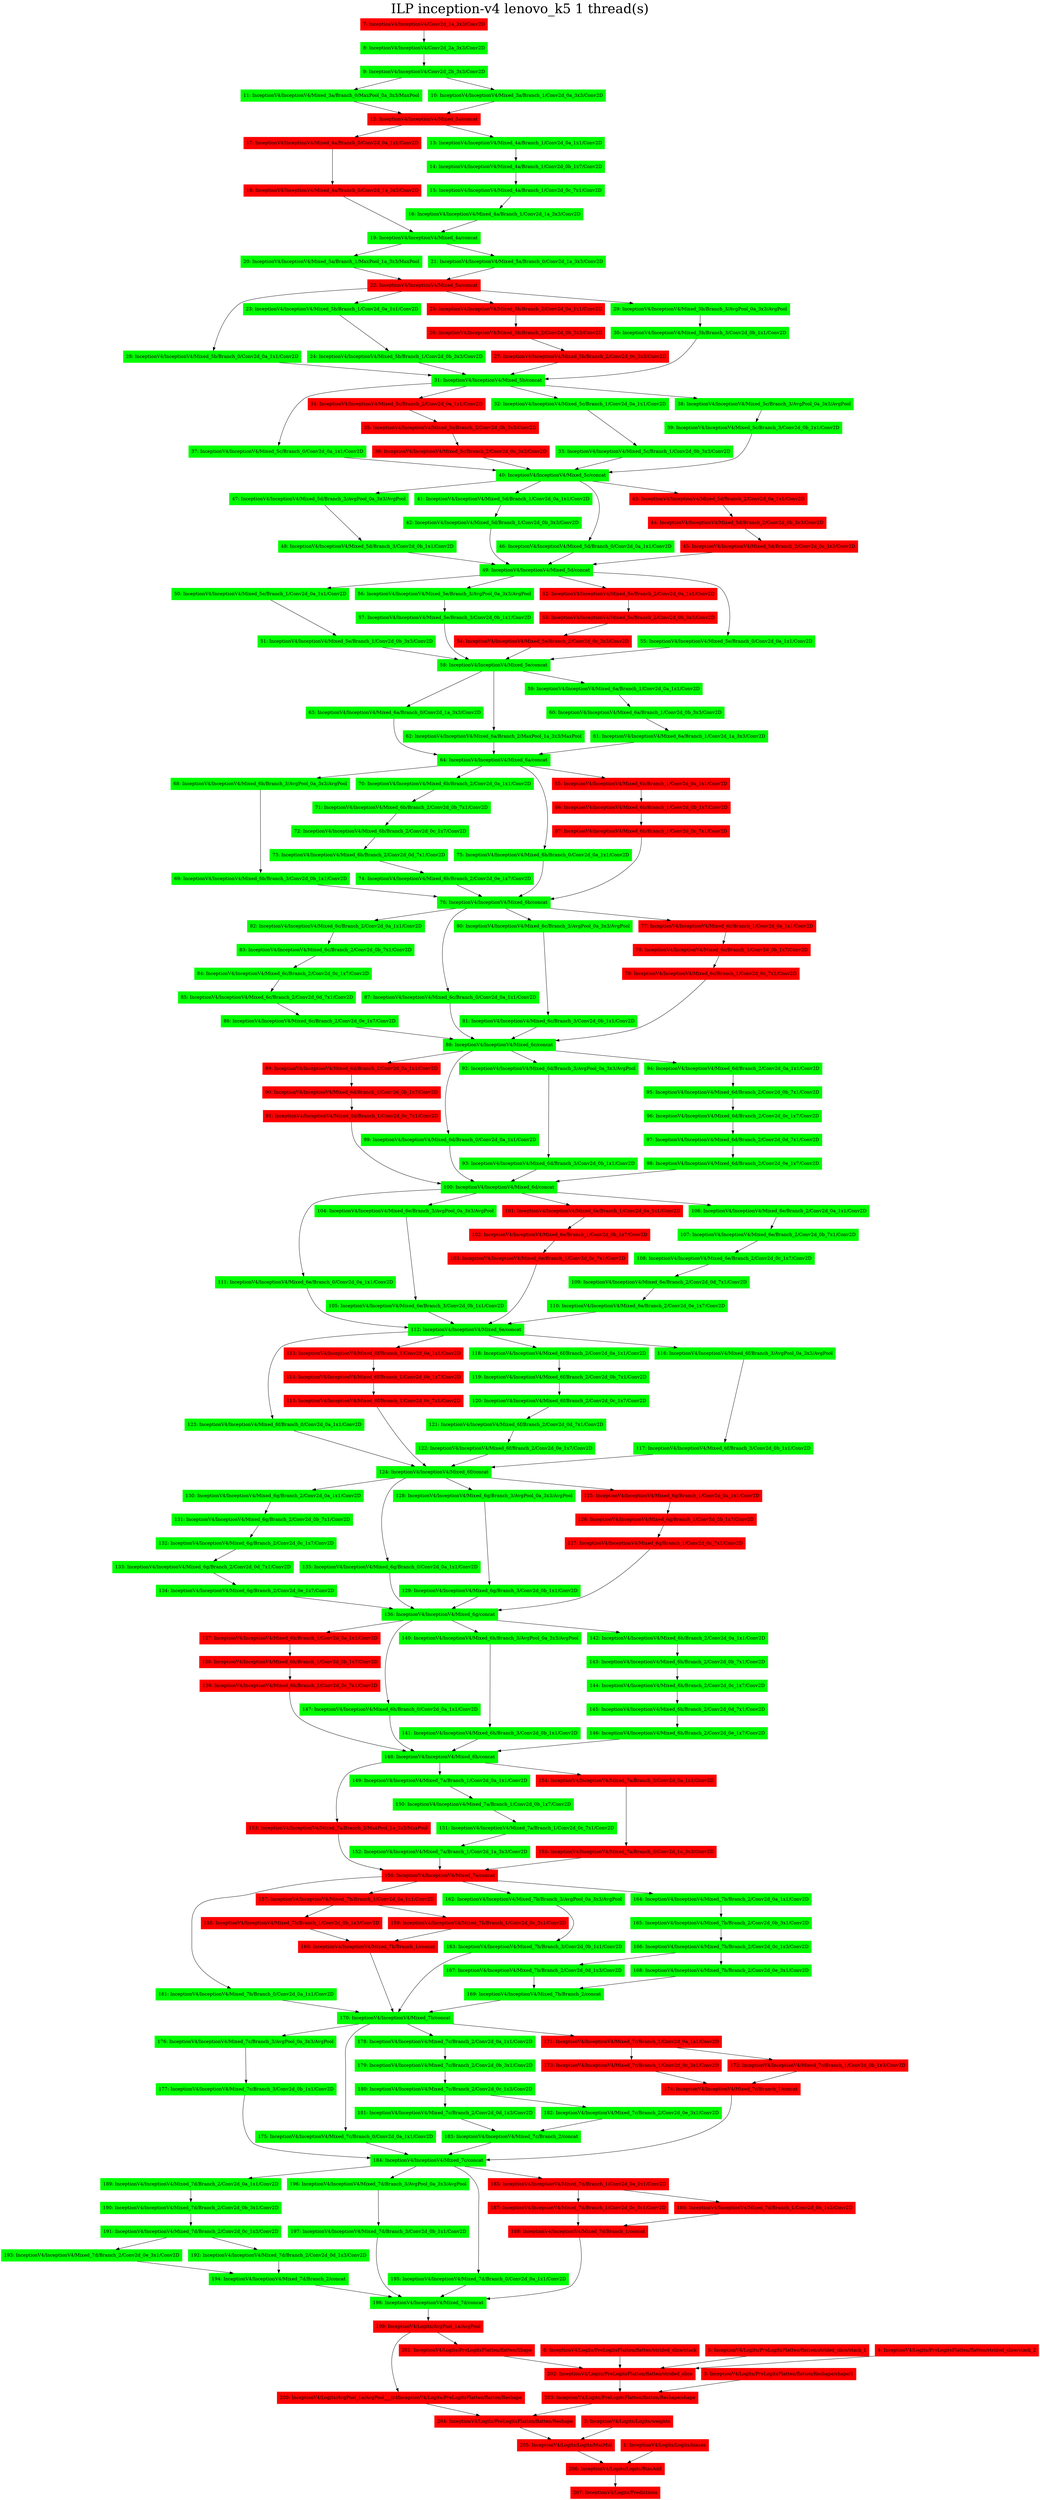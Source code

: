 digraph G {
label     = "ILP inception-v4 lenovo_k5 1 thread(s)"
    labelloc  =  t // t: Place the graph's title on top.
    fontsize  = 40 // Make title stand out by giving a large font size
    fontcolor = black"7: InceptionV4/InceptionV4/Conv2d_1a_3x3/Conv2D"->"8: InceptionV4/InceptionV4/Conv2d_2a_3x3/Conv2D";
"7: InceptionV4/InceptionV4/Conv2d_1a_3x3/Conv2D" [shape=box,style=filled,color=red];
"8: InceptionV4/InceptionV4/Conv2d_2a_3x3/Conv2D"->"9: InceptionV4/InceptionV4/Conv2d_2b_3x3/Conv2D";
"8: InceptionV4/InceptionV4/Conv2d_2a_3x3/Conv2D" [shape=box,style=filled,color=green];
"9: InceptionV4/InceptionV4/Conv2d_2b_3x3/Conv2D"->"11: InceptionV4/InceptionV4/Mixed_3a/Branch_0/MaxPool_0a_3x3/MaxPool";
"9: InceptionV4/InceptionV4/Conv2d_2b_3x3/Conv2D"->"10: InceptionV4/InceptionV4/Mixed_3a/Branch_1/Conv2d_0a_3x3/Conv2D";
"9: InceptionV4/InceptionV4/Conv2d_2b_3x3/Conv2D" [shape=box,style=filled,color=green];
"11: InceptionV4/InceptionV4/Mixed_3a/Branch_0/MaxPool_0a_3x3/MaxPool"->"12: InceptionV4/InceptionV4/Mixed_3a/concat";
"11: InceptionV4/InceptionV4/Mixed_3a/Branch_0/MaxPool_0a_3x3/MaxPool" [shape=box,style=filled,color=green];
"10: InceptionV4/InceptionV4/Mixed_3a/Branch_1/Conv2d_0a_3x3/Conv2D"->"12: InceptionV4/InceptionV4/Mixed_3a/concat";
"10: InceptionV4/InceptionV4/Mixed_3a/Branch_1/Conv2d_0a_3x3/Conv2D" [shape=box,style=filled,color=green];
"12: InceptionV4/InceptionV4/Mixed_3a/concat"->"17: InceptionV4/InceptionV4/Mixed_4a/Branch_0/Conv2d_0a_1x1/Conv2D";
"12: InceptionV4/InceptionV4/Mixed_3a/concat"->"13: InceptionV4/InceptionV4/Mixed_4a/Branch_1/Conv2d_0a_1x1/Conv2D";
"12: InceptionV4/InceptionV4/Mixed_3a/concat" [shape=box,style=filled,color=red];
"17: InceptionV4/InceptionV4/Mixed_4a/Branch_0/Conv2d_0a_1x1/Conv2D"->"18: InceptionV4/InceptionV4/Mixed_4a/Branch_0/Conv2d_1a_3x3/Conv2D";
"17: InceptionV4/InceptionV4/Mixed_4a/Branch_0/Conv2d_0a_1x1/Conv2D" [shape=box,style=filled,color=red];
"18: InceptionV4/InceptionV4/Mixed_4a/Branch_0/Conv2d_1a_3x3/Conv2D"->"19: InceptionV4/InceptionV4/Mixed_4a/concat";
"18: InceptionV4/InceptionV4/Mixed_4a/Branch_0/Conv2d_1a_3x3/Conv2D" [shape=box,style=filled,color=red];
"13: InceptionV4/InceptionV4/Mixed_4a/Branch_1/Conv2d_0a_1x1/Conv2D"->"14: InceptionV4/InceptionV4/Mixed_4a/Branch_1/Conv2d_0b_1x7/Conv2D";
"13: InceptionV4/InceptionV4/Mixed_4a/Branch_1/Conv2d_0a_1x1/Conv2D" [shape=box,style=filled,color=green];
"14: InceptionV4/InceptionV4/Mixed_4a/Branch_1/Conv2d_0b_1x7/Conv2D"->"15: InceptionV4/InceptionV4/Mixed_4a/Branch_1/Conv2d_0c_7x1/Conv2D";
"14: InceptionV4/InceptionV4/Mixed_4a/Branch_1/Conv2d_0b_1x7/Conv2D" [shape=box,style=filled,color=green];
"15: InceptionV4/InceptionV4/Mixed_4a/Branch_1/Conv2d_0c_7x1/Conv2D"->"16: InceptionV4/InceptionV4/Mixed_4a/Branch_1/Conv2d_1a_3x3/Conv2D";
"15: InceptionV4/InceptionV4/Mixed_4a/Branch_1/Conv2d_0c_7x1/Conv2D" [shape=box,style=filled,color=green];
"16: InceptionV4/InceptionV4/Mixed_4a/Branch_1/Conv2d_1a_3x3/Conv2D"->"19: InceptionV4/InceptionV4/Mixed_4a/concat";
"16: InceptionV4/InceptionV4/Mixed_4a/Branch_1/Conv2d_1a_3x3/Conv2D" [shape=box,style=filled,color=green];
"19: InceptionV4/InceptionV4/Mixed_4a/concat"->"20: InceptionV4/InceptionV4/Mixed_5a/Branch_1/MaxPool_1a_3x3/MaxPool";
"19: InceptionV4/InceptionV4/Mixed_4a/concat"->"21: InceptionV4/InceptionV4/Mixed_5a/Branch_0/Conv2d_1a_3x3/Conv2D";
"19: InceptionV4/InceptionV4/Mixed_4a/concat" [shape=box,style=filled,color=green];
"21: InceptionV4/InceptionV4/Mixed_5a/Branch_0/Conv2d_1a_3x3/Conv2D"->"22: InceptionV4/InceptionV4/Mixed_5a/concat";
"21: InceptionV4/InceptionV4/Mixed_5a/Branch_0/Conv2d_1a_3x3/Conv2D" [shape=box,style=filled,color=green];
"20: InceptionV4/InceptionV4/Mixed_5a/Branch_1/MaxPool_1a_3x3/MaxPool"->"22: InceptionV4/InceptionV4/Mixed_5a/concat";
"20: InceptionV4/InceptionV4/Mixed_5a/Branch_1/MaxPool_1a_3x3/MaxPool" [shape=box,style=filled,color=green];
"22: InceptionV4/InceptionV4/Mixed_5a/concat"->"28: InceptionV4/InceptionV4/Mixed_5b/Branch_0/Conv2d_0a_1x1/Conv2D";
"22: InceptionV4/InceptionV4/Mixed_5a/concat"->"23: InceptionV4/InceptionV4/Mixed_5b/Branch_1/Conv2d_0a_1x1/Conv2D";
"22: InceptionV4/InceptionV4/Mixed_5a/concat"->"25: InceptionV4/InceptionV4/Mixed_5b/Branch_2/Conv2d_0a_1x1/Conv2D";
"22: InceptionV4/InceptionV4/Mixed_5a/concat"->"29: InceptionV4/InceptionV4/Mixed_5b/Branch_3/AvgPool_0a_3x3/AvgPool";
"22: InceptionV4/InceptionV4/Mixed_5a/concat" [shape=box,style=filled,color=red];
"28: InceptionV4/InceptionV4/Mixed_5b/Branch_0/Conv2d_0a_1x1/Conv2D"->"31: InceptionV4/InceptionV4/Mixed_5b/concat";
"28: InceptionV4/InceptionV4/Mixed_5b/Branch_0/Conv2d_0a_1x1/Conv2D" [shape=box,style=filled,color=green];
"23: InceptionV4/InceptionV4/Mixed_5b/Branch_1/Conv2d_0a_1x1/Conv2D"->"24: InceptionV4/InceptionV4/Mixed_5b/Branch_1/Conv2d_0b_3x3/Conv2D";
"23: InceptionV4/InceptionV4/Mixed_5b/Branch_1/Conv2d_0a_1x1/Conv2D" [shape=box,style=filled,color=green];
"24: InceptionV4/InceptionV4/Mixed_5b/Branch_1/Conv2d_0b_3x3/Conv2D"->"31: InceptionV4/InceptionV4/Mixed_5b/concat";
"24: InceptionV4/InceptionV4/Mixed_5b/Branch_1/Conv2d_0b_3x3/Conv2D" [shape=box,style=filled,color=green];
"25: InceptionV4/InceptionV4/Mixed_5b/Branch_2/Conv2d_0a_1x1/Conv2D"->"26: InceptionV4/InceptionV4/Mixed_5b/Branch_2/Conv2d_0b_3x3/Conv2D";
"25: InceptionV4/InceptionV4/Mixed_5b/Branch_2/Conv2d_0a_1x1/Conv2D" [shape=box,style=filled,color=red];
"26: InceptionV4/InceptionV4/Mixed_5b/Branch_2/Conv2d_0b_3x3/Conv2D"->"27: InceptionV4/InceptionV4/Mixed_5b/Branch_2/Conv2d_0c_3x3/Conv2D";
"26: InceptionV4/InceptionV4/Mixed_5b/Branch_2/Conv2d_0b_3x3/Conv2D" [shape=box,style=filled,color=red];
"27: InceptionV4/InceptionV4/Mixed_5b/Branch_2/Conv2d_0c_3x3/Conv2D"->"31: InceptionV4/InceptionV4/Mixed_5b/concat";
"27: InceptionV4/InceptionV4/Mixed_5b/Branch_2/Conv2d_0c_3x3/Conv2D" [shape=box,style=filled,color=red];
"29: InceptionV4/InceptionV4/Mixed_5b/Branch_3/AvgPool_0a_3x3/AvgPool"->"30: InceptionV4/InceptionV4/Mixed_5b/Branch_3/Conv2d_0b_1x1/Conv2D";
"29: InceptionV4/InceptionV4/Mixed_5b/Branch_3/AvgPool_0a_3x3/AvgPool" [shape=box,style=filled,color=green];
"30: InceptionV4/InceptionV4/Mixed_5b/Branch_3/Conv2d_0b_1x1/Conv2D"->"31: InceptionV4/InceptionV4/Mixed_5b/concat";
"30: InceptionV4/InceptionV4/Mixed_5b/Branch_3/Conv2d_0b_1x1/Conv2D" [shape=box,style=filled,color=green];
"31: InceptionV4/InceptionV4/Mixed_5b/concat"->"37: InceptionV4/InceptionV4/Mixed_5c/Branch_0/Conv2d_0a_1x1/Conv2D";
"31: InceptionV4/InceptionV4/Mixed_5b/concat"->"34: InceptionV4/InceptionV4/Mixed_5c/Branch_2/Conv2d_0a_1x1/Conv2D";
"31: InceptionV4/InceptionV4/Mixed_5b/concat"->"32: InceptionV4/InceptionV4/Mixed_5c/Branch_1/Conv2d_0a_1x1/Conv2D";
"31: InceptionV4/InceptionV4/Mixed_5b/concat"->"38: InceptionV4/InceptionV4/Mixed_5c/Branch_3/AvgPool_0a_3x3/AvgPool";
"31: InceptionV4/InceptionV4/Mixed_5b/concat" [shape=box,style=filled,color=green];
"37: InceptionV4/InceptionV4/Mixed_5c/Branch_0/Conv2d_0a_1x1/Conv2D"->"40: InceptionV4/InceptionV4/Mixed_5c/concat";
"37: InceptionV4/InceptionV4/Mixed_5c/Branch_0/Conv2d_0a_1x1/Conv2D" [shape=box,style=filled,color=green];
"32: InceptionV4/InceptionV4/Mixed_5c/Branch_1/Conv2d_0a_1x1/Conv2D"->"33: InceptionV4/InceptionV4/Mixed_5c/Branch_1/Conv2d_0b_3x3/Conv2D";
"32: InceptionV4/InceptionV4/Mixed_5c/Branch_1/Conv2d_0a_1x1/Conv2D" [shape=box,style=filled,color=green];
"33: InceptionV4/InceptionV4/Mixed_5c/Branch_1/Conv2d_0b_3x3/Conv2D"->"40: InceptionV4/InceptionV4/Mixed_5c/concat";
"33: InceptionV4/InceptionV4/Mixed_5c/Branch_1/Conv2d_0b_3x3/Conv2D" [shape=box,style=filled,color=green];
"34: InceptionV4/InceptionV4/Mixed_5c/Branch_2/Conv2d_0a_1x1/Conv2D"->"35: InceptionV4/InceptionV4/Mixed_5c/Branch_2/Conv2d_0b_3x3/Conv2D";
"34: InceptionV4/InceptionV4/Mixed_5c/Branch_2/Conv2d_0a_1x1/Conv2D" [shape=box,style=filled,color=red];
"35: InceptionV4/InceptionV4/Mixed_5c/Branch_2/Conv2d_0b_3x3/Conv2D"->"36: InceptionV4/InceptionV4/Mixed_5c/Branch_2/Conv2d_0c_3x3/Conv2D";
"35: InceptionV4/InceptionV4/Mixed_5c/Branch_2/Conv2d_0b_3x3/Conv2D" [shape=box,style=filled,color=red];
"36: InceptionV4/InceptionV4/Mixed_5c/Branch_2/Conv2d_0c_3x3/Conv2D"->"40: InceptionV4/InceptionV4/Mixed_5c/concat";
"36: InceptionV4/InceptionV4/Mixed_5c/Branch_2/Conv2d_0c_3x3/Conv2D" [shape=box,style=filled,color=red];
"38: InceptionV4/InceptionV4/Mixed_5c/Branch_3/AvgPool_0a_3x3/AvgPool"->"39: InceptionV4/InceptionV4/Mixed_5c/Branch_3/Conv2d_0b_1x1/Conv2D";
"38: InceptionV4/InceptionV4/Mixed_5c/Branch_3/AvgPool_0a_3x3/AvgPool" [shape=box,style=filled,color=green];
"39: InceptionV4/InceptionV4/Mixed_5c/Branch_3/Conv2d_0b_1x1/Conv2D"->"40: InceptionV4/InceptionV4/Mixed_5c/concat";
"39: InceptionV4/InceptionV4/Mixed_5c/Branch_3/Conv2d_0b_1x1/Conv2D" [shape=box,style=filled,color=green];
"40: InceptionV4/InceptionV4/Mixed_5c/concat"->"47: InceptionV4/InceptionV4/Mixed_5d/Branch_3/AvgPool_0a_3x3/AvgPool";
"40: InceptionV4/InceptionV4/Mixed_5c/concat"->"41: InceptionV4/InceptionV4/Mixed_5d/Branch_1/Conv2d_0a_1x1/Conv2D";
"40: InceptionV4/InceptionV4/Mixed_5c/concat"->"46: InceptionV4/InceptionV4/Mixed_5d/Branch_0/Conv2d_0a_1x1/Conv2D";
"40: InceptionV4/InceptionV4/Mixed_5c/concat"->"43: InceptionV4/InceptionV4/Mixed_5d/Branch_2/Conv2d_0a_1x1/Conv2D";
"40: InceptionV4/InceptionV4/Mixed_5c/concat" [shape=box,style=filled,color=green];
"46: InceptionV4/InceptionV4/Mixed_5d/Branch_0/Conv2d_0a_1x1/Conv2D"->"49: InceptionV4/InceptionV4/Mixed_5d/concat";
"46: InceptionV4/InceptionV4/Mixed_5d/Branch_0/Conv2d_0a_1x1/Conv2D" [shape=box,style=filled,color=green];
"41: InceptionV4/InceptionV4/Mixed_5d/Branch_1/Conv2d_0a_1x1/Conv2D"->"42: InceptionV4/InceptionV4/Mixed_5d/Branch_1/Conv2d_0b_3x3/Conv2D";
"41: InceptionV4/InceptionV4/Mixed_5d/Branch_1/Conv2d_0a_1x1/Conv2D" [shape=box,style=filled,color=green];
"42: InceptionV4/InceptionV4/Mixed_5d/Branch_1/Conv2d_0b_3x3/Conv2D"->"49: InceptionV4/InceptionV4/Mixed_5d/concat";
"42: InceptionV4/InceptionV4/Mixed_5d/Branch_1/Conv2d_0b_3x3/Conv2D" [shape=box,style=filled,color=green];
"43: InceptionV4/InceptionV4/Mixed_5d/Branch_2/Conv2d_0a_1x1/Conv2D"->"44: InceptionV4/InceptionV4/Mixed_5d/Branch_2/Conv2d_0b_3x3/Conv2D";
"43: InceptionV4/InceptionV4/Mixed_5d/Branch_2/Conv2d_0a_1x1/Conv2D" [shape=box,style=filled,color=red];
"44: InceptionV4/InceptionV4/Mixed_5d/Branch_2/Conv2d_0b_3x3/Conv2D"->"45: InceptionV4/InceptionV4/Mixed_5d/Branch_2/Conv2d_0c_3x3/Conv2D";
"44: InceptionV4/InceptionV4/Mixed_5d/Branch_2/Conv2d_0b_3x3/Conv2D" [shape=box,style=filled,color=red];
"45: InceptionV4/InceptionV4/Mixed_5d/Branch_2/Conv2d_0c_3x3/Conv2D"->"49: InceptionV4/InceptionV4/Mixed_5d/concat";
"45: InceptionV4/InceptionV4/Mixed_5d/Branch_2/Conv2d_0c_3x3/Conv2D" [shape=box,style=filled,color=red];
"47: InceptionV4/InceptionV4/Mixed_5d/Branch_3/AvgPool_0a_3x3/AvgPool"->"48: InceptionV4/InceptionV4/Mixed_5d/Branch_3/Conv2d_0b_1x1/Conv2D";
"47: InceptionV4/InceptionV4/Mixed_5d/Branch_3/AvgPool_0a_3x3/AvgPool" [shape=box,style=filled,color=green];
"48: InceptionV4/InceptionV4/Mixed_5d/Branch_3/Conv2d_0b_1x1/Conv2D"->"49: InceptionV4/InceptionV4/Mixed_5d/concat";
"48: InceptionV4/InceptionV4/Mixed_5d/Branch_3/Conv2d_0b_1x1/Conv2D" [shape=box,style=filled,color=green];
"49: InceptionV4/InceptionV4/Mixed_5d/concat"->"50: InceptionV4/InceptionV4/Mixed_5e/Branch_1/Conv2d_0a_1x1/Conv2D";
"49: InceptionV4/InceptionV4/Mixed_5d/concat"->"56: InceptionV4/InceptionV4/Mixed_5e/Branch_3/AvgPool_0a_3x3/AvgPool";
"49: InceptionV4/InceptionV4/Mixed_5d/concat"->"52: InceptionV4/InceptionV4/Mixed_5e/Branch_2/Conv2d_0a_1x1/Conv2D";
"49: InceptionV4/InceptionV4/Mixed_5d/concat"->"55: InceptionV4/InceptionV4/Mixed_5e/Branch_0/Conv2d_0a_1x1/Conv2D";
"49: InceptionV4/InceptionV4/Mixed_5d/concat" [shape=box,style=filled,color=green];
"55: InceptionV4/InceptionV4/Mixed_5e/Branch_0/Conv2d_0a_1x1/Conv2D"->"58: InceptionV4/InceptionV4/Mixed_5e/concat";
"55: InceptionV4/InceptionV4/Mixed_5e/Branch_0/Conv2d_0a_1x1/Conv2D" [shape=box,style=filled,color=green];
"50: InceptionV4/InceptionV4/Mixed_5e/Branch_1/Conv2d_0a_1x1/Conv2D"->"51: InceptionV4/InceptionV4/Mixed_5e/Branch_1/Conv2d_0b_3x3/Conv2D";
"50: InceptionV4/InceptionV4/Mixed_5e/Branch_1/Conv2d_0a_1x1/Conv2D" [shape=box,style=filled,color=green];
"51: InceptionV4/InceptionV4/Mixed_5e/Branch_1/Conv2d_0b_3x3/Conv2D"->"58: InceptionV4/InceptionV4/Mixed_5e/concat";
"51: InceptionV4/InceptionV4/Mixed_5e/Branch_1/Conv2d_0b_3x3/Conv2D" [shape=box,style=filled,color=green];
"52: InceptionV4/InceptionV4/Mixed_5e/Branch_2/Conv2d_0a_1x1/Conv2D"->"53: InceptionV4/InceptionV4/Mixed_5e/Branch_2/Conv2d_0b_3x3/Conv2D";
"52: InceptionV4/InceptionV4/Mixed_5e/Branch_2/Conv2d_0a_1x1/Conv2D" [shape=box,style=filled,color=red];
"53: InceptionV4/InceptionV4/Mixed_5e/Branch_2/Conv2d_0b_3x3/Conv2D"->"54: InceptionV4/InceptionV4/Mixed_5e/Branch_2/Conv2d_0c_3x3/Conv2D";
"53: InceptionV4/InceptionV4/Mixed_5e/Branch_2/Conv2d_0b_3x3/Conv2D" [shape=box,style=filled,color=red];
"54: InceptionV4/InceptionV4/Mixed_5e/Branch_2/Conv2d_0c_3x3/Conv2D"->"58: InceptionV4/InceptionV4/Mixed_5e/concat";
"54: InceptionV4/InceptionV4/Mixed_5e/Branch_2/Conv2d_0c_3x3/Conv2D" [shape=box,style=filled,color=red];
"56: InceptionV4/InceptionV4/Mixed_5e/Branch_3/AvgPool_0a_3x3/AvgPool"->"57: InceptionV4/InceptionV4/Mixed_5e/Branch_3/Conv2d_0b_1x1/Conv2D";
"56: InceptionV4/InceptionV4/Mixed_5e/Branch_3/AvgPool_0a_3x3/AvgPool" [shape=box,style=filled,color=green];
"57: InceptionV4/InceptionV4/Mixed_5e/Branch_3/Conv2d_0b_1x1/Conv2D"->"58: InceptionV4/InceptionV4/Mixed_5e/concat";
"57: InceptionV4/InceptionV4/Mixed_5e/Branch_3/Conv2d_0b_1x1/Conv2D" [shape=box,style=filled,color=green];
"58: InceptionV4/InceptionV4/Mixed_5e/concat"->"63: InceptionV4/InceptionV4/Mixed_6a/Branch_0/Conv2d_1a_3x3/Conv2D";
"58: InceptionV4/InceptionV4/Mixed_5e/concat"->"62: InceptionV4/InceptionV4/Mixed_6a/Branch_2/MaxPool_1a_3x3/MaxPool";
"58: InceptionV4/InceptionV4/Mixed_5e/concat"->"59: InceptionV4/InceptionV4/Mixed_6a/Branch_1/Conv2d_0a_1x1/Conv2D";
"58: InceptionV4/InceptionV4/Mixed_5e/concat" [shape=box,style=filled,color=green];
"63: InceptionV4/InceptionV4/Mixed_6a/Branch_0/Conv2d_1a_3x3/Conv2D"->"64: InceptionV4/InceptionV4/Mixed_6a/concat";
"63: InceptionV4/InceptionV4/Mixed_6a/Branch_0/Conv2d_1a_3x3/Conv2D" [shape=box,style=filled,color=green];
"59: InceptionV4/InceptionV4/Mixed_6a/Branch_1/Conv2d_0a_1x1/Conv2D"->"60: InceptionV4/InceptionV4/Mixed_6a/Branch_1/Conv2d_0b_3x3/Conv2D";
"59: InceptionV4/InceptionV4/Mixed_6a/Branch_1/Conv2d_0a_1x1/Conv2D" [shape=box,style=filled,color=green];
"60: InceptionV4/InceptionV4/Mixed_6a/Branch_1/Conv2d_0b_3x3/Conv2D"->"61: InceptionV4/InceptionV4/Mixed_6a/Branch_1/Conv2d_1a_3x3/Conv2D";
"60: InceptionV4/InceptionV4/Mixed_6a/Branch_1/Conv2d_0b_3x3/Conv2D" [shape=box,style=filled,color=green];
"61: InceptionV4/InceptionV4/Mixed_6a/Branch_1/Conv2d_1a_3x3/Conv2D"->"64: InceptionV4/InceptionV4/Mixed_6a/concat";
"61: InceptionV4/InceptionV4/Mixed_6a/Branch_1/Conv2d_1a_3x3/Conv2D" [shape=box,style=filled,color=green];
"62: InceptionV4/InceptionV4/Mixed_6a/Branch_2/MaxPool_1a_3x3/MaxPool"->"64: InceptionV4/InceptionV4/Mixed_6a/concat";
"62: InceptionV4/InceptionV4/Mixed_6a/Branch_2/MaxPool_1a_3x3/MaxPool" [shape=box,style=filled,color=green];
"64: InceptionV4/InceptionV4/Mixed_6a/concat"->"68: InceptionV4/InceptionV4/Mixed_6b/Branch_3/AvgPool_0a_3x3/AvgPool";
"64: InceptionV4/InceptionV4/Mixed_6a/concat"->"70: InceptionV4/InceptionV4/Mixed_6b/Branch_2/Conv2d_0a_1x1/Conv2D";
"64: InceptionV4/InceptionV4/Mixed_6a/concat"->"75: InceptionV4/InceptionV4/Mixed_6b/Branch_0/Conv2d_0a_1x1/Conv2D";
"64: InceptionV4/InceptionV4/Mixed_6a/concat"->"65: InceptionV4/InceptionV4/Mixed_6b/Branch_1/Conv2d_0a_1x1/Conv2D";
"64: InceptionV4/InceptionV4/Mixed_6a/concat" [shape=box,style=filled,color=green];
"75: InceptionV4/InceptionV4/Mixed_6b/Branch_0/Conv2d_0a_1x1/Conv2D"->"76: InceptionV4/InceptionV4/Mixed_6b/concat";
"75: InceptionV4/InceptionV4/Mixed_6b/Branch_0/Conv2d_0a_1x1/Conv2D" [shape=box,style=filled,color=green];
"65: InceptionV4/InceptionV4/Mixed_6b/Branch_1/Conv2d_0a_1x1/Conv2D"->"66: InceptionV4/InceptionV4/Mixed_6b/Branch_1/Conv2d_0b_1x7/Conv2D";
"65: InceptionV4/InceptionV4/Mixed_6b/Branch_1/Conv2d_0a_1x1/Conv2D" [shape=box,style=filled,color=red];
"66: InceptionV4/InceptionV4/Mixed_6b/Branch_1/Conv2d_0b_1x7/Conv2D"->"67: InceptionV4/InceptionV4/Mixed_6b/Branch_1/Conv2d_0c_7x1/Conv2D";
"66: InceptionV4/InceptionV4/Mixed_6b/Branch_1/Conv2d_0b_1x7/Conv2D" [shape=box,style=filled,color=red];
"67: InceptionV4/InceptionV4/Mixed_6b/Branch_1/Conv2d_0c_7x1/Conv2D"->"76: InceptionV4/InceptionV4/Mixed_6b/concat";
"67: InceptionV4/InceptionV4/Mixed_6b/Branch_1/Conv2d_0c_7x1/Conv2D" [shape=box,style=filled,color=red];
"70: InceptionV4/InceptionV4/Mixed_6b/Branch_2/Conv2d_0a_1x1/Conv2D"->"71: InceptionV4/InceptionV4/Mixed_6b/Branch_2/Conv2d_0b_7x1/Conv2D";
"70: InceptionV4/InceptionV4/Mixed_6b/Branch_2/Conv2d_0a_1x1/Conv2D" [shape=box,style=filled,color=green];
"71: InceptionV4/InceptionV4/Mixed_6b/Branch_2/Conv2d_0b_7x1/Conv2D"->"72: InceptionV4/InceptionV4/Mixed_6b/Branch_2/Conv2d_0c_1x7/Conv2D";
"71: InceptionV4/InceptionV4/Mixed_6b/Branch_2/Conv2d_0b_7x1/Conv2D" [shape=box,style=filled,color=green];
"72: InceptionV4/InceptionV4/Mixed_6b/Branch_2/Conv2d_0c_1x7/Conv2D"->"73: InceptionV4/InceptionV4/Mixed_6b/Branch_2/Conv2d_0d_7x1/Conv2D";
"72: InceptionV4/InceptionV4/Mixed_6b/Branch_2/Conv2d_0c_1x7/Conv2D" [shape=box,style=filled,color=green];
"73: InceptionV4/InceptionV4/Mixed_6b/Branch_2/Conv2d_0d_7x1/Conv2D"->"74: InceptionV4/InceptionV4/Mixed_6b/Branch_2/Conv2d_0e_1x7/Conv2D";
"73: InceptionV4/InceptionV4/Mixed_6b/Branch_2/Conv2d_0d_7x1/Conv2D" [shape=box,style=filled,color=green];
"74: InceptionV4/InceptionV4/Mixed_6b/Branch_2/Conv2d_0e_1x7/Conv2D"->"76: InceptionV4/InceptionV4/Mixed_6b/concat";
"74: InceptionV4/InceptionV4/Mixed_6b/Branch_2/Conv2d_0e_1x7/Conv2D" [shape=box,style=filled,color=green];
"68: InceptionV4/InceptionV4/Mixed_6b/Branch_3/AvgPool_0a_3x3/AvgPool"->"69: InceptionV4/InceptionV4/Mixed_6b/Branch_3/Conv2d_0b_1x1/Conv2D";
"68: InceptionV4/InceptionV4/Mixed_6b/Branch_3/AvgPool_0a_3x3/AvgPool" [shape=box,style=filled,color=green];
"69: InceptionV4/InceptionV4/Mixed_6b/Branch_3/Conv2d_0b_1x1/Conv2D"->"76: InceptionV4/InceptionV4/Mixed_6b/concat";
"69: InceptionV4/InceptionV4/Mixed_6b/Branch_3/Conv2d_0b_1x1/Conv2D" [shape=box,style=filled,color=green];
"76: InceptionV4/InceptionV4/Mixed_6b/concat"->"82: InceptionV4/InceptionV4/Mixed_6c/Branch_2/Conv2d_0a_1x1/Conv2D";
"76: InceptionV4/InceptionV4/Mixed_6b/concat"->"87: InceptionV4/InceptionV4/Mixed_6c/Branch_0/Conv2d_0a_1x1/Conv2D";
"76: InceptionV4/InceptionV4/Mixed_6b/concat"->"80: InceptionV4/InceptionV4/Mixed_6c/Branch_3/AvgPool_0a_3x3/AvgPool";
"76: InceptionV4/InceptionV4/Mixed_6b/concat"->"77: InceptionV4/InceptionV4/Mixed_6c/Branch_1/Conv2d_0a_1x1/Conv2D";
"76: InceptionV4/InceptionV4/Mixed_6b/concat" [shape=box,style=filled,color=green];
"87: InceptionV4/InceptionV4/Mixed_6c/Branch_0/Conv2d_0a_1x1/Conv2D"->"88: InceptionV4/InceptionV4/Mixed_6c/concat";
"87: InceptionV4/InceptionV4/Mixed_6c/Branch_0/Conv2d_0a_1x1/Conv2D" [shape=box,style=filled,color=green];
"77: InceptionV4/InceptionV4/Mixed_6c/Branch_1/Conv2d_0a_1x1/Conv2D"->"78: InceptionV4/InceptionV4/Mixed_6c/Branch_1/Conv2d_0b_1x7/Conv2D";
"77: InceptionV4/InceptionV4/Mixed_6c/Branch_1/Conv2d_0a_1x1/Conv2D" [shape=box,style=filled,color=red];
"78: InceptionV4/InceptionV4/Mixed_6c/Branch_1/Conv2d_0b_1x7/Conv2D"->"79: InceptionV4/InceptionV4/Mixed_6c/Branch_1/Conv2d_0c_7x1/Conv2D";
"78: InceptionV4/InceptionV4/Mixed_6c/Branch_1/Conv2d_0b_1x7/Conv2D" [shape=box,style=filled,color=red];
"79: InceptionV4/InceptionV4/Mixed_6c/Branch_1/Conv2d_0c_7x1/Conv2D"->"88: InceptionV4/InceptionV4/Mixed_6c/concat";
"79: InceptionV4/InceptionV4/Mixed_6c/Branch_1/Conv2d_0c_7x1/Conv2D" [shape=box,style=filled,color=red];
"82: InceptionV4/InceptionV4/Mixed_6c/Branch_2/Conv2d_0a_1x1/Conv2D"->"83: InceptionV4/InceptionV4/Mixed_6c/Branch_2/Conv2d_0b_7x1/Conv2D";
"82: InceptionV4/InceptionV4/Mixed_6c/Branch_2/Conv2d_0a_1x1/Conv2D" [shape=box,style=filled,color=green];
"83: InceptionV4/InceptionV4/Mixed_6c/Branch_2/Conv2d_0b_7x1/Conv2D"->"84: InceptionV4/InceptionV4/Mixed_6c/Branch_2/Conv2d_0c_1x7/Conv2D";
"83: InceptionV4/InceptionV4/Mixed_6c/Branch_2/Conv2d_0b_7x1/Conv2D" [shape=box,style=filled,color=green];
"84: InceptionV4/InceptionV4/Mixed_6c/Branch_2/Conv2d_0c_1x7/Conv2D"->"85: InceptionV4/InceptionV4/Mixed_6c/Branch_2/Conv2d_0d_7x1/Conv2D";
"84: InceptionV4/InceptionV4/Mixed_6c/Branch_2/Conv2d_0c_1x7/Conv2D" [shape=box,style=filled,color=green];
"85: InceptionV4/InceptionV4/Mixed_6c/Branch_2/Conv2d_0d_7x1/Conv2D"->"86: InceptionV4/InceptionV4/Mixed_6c/Branch_2/Conv2d_0e_1x7/Conv2D";
"85: InceptionV4/InceptionV4/Mixed_6c/Branch_2/Conv2d_0d_7x1/Conv2D" [shape=box,style=filled,color=green];
"86: InceptionV4/InceptionV4/Mixed_6c/Branch_2/Conv2d_0e_1x7/Conv2D"->"88: InceptionV4/InceptionV4/Mixed_6c/concat";
"86: InceptionV4/InceptionV4/Mixed_6c/Branch_2/Conv2d_0e_1x7/Conv2D" [shape=box,style=filled,color=green];
"80: InceptionV4/InceptionV4/Mixed_6c/Branch_3/AvgPool_0a_3x3/AvgPool"->"81: InceptionV4/InceptionV4/Mixed_6c/Branch_3/Conv2d_0b_1x1/Conv2D";
"80: InceptionV4/InceptionV4/Mixed_6c/Branch_3/AvgPool_0a_3x3/AvgPool" [shape=box,style=filled,color=green];
"81: InceptionV4/InceptionV4/Mixed_6c/Branch_3/Conv2d_0b_1x1/Conv2D"->"88: InceptionV4/InceptionV4/Mixed_6c/concat";
"81: InceptionV4/InceptionV4/Mixed_6c/Branch_3/Conv2d_0b_1x1/Conv2D" [shape=box,style=filled,color=green];
"88: InceptionV4/InceptionV4/Mixed_6c/concat"->"89: InceptionV4/InceptionV4/Mixed_6d/Branch_1/Conv2d_0a_1x1/Conv2D";
"88: InceptionV4/InceptionV4/Mixed_6c/concat"->"99: InceptionV4/InceptionV4/Mixed_6d/Branch_0/Conv2d_0a_1x1/Conv2D";
"88: InceptionV4/InceptionV4/Mixed_6c/concat"->"92: InceptionV4/InceptionV4/Mixed_6d/Branch_3/AvgPool_0a_3x3/AvgPool";
"88: InceptionV4/InceptionV4/Mixed_6c/concat"->"94: InceptionV4/InceptionV4/Mixed_6d/Branch_2/Conv2d_0a_1x1/Conv2D";
"88: InceptionV4/InceptionV4/Mixed_6c/concat" [shape=box,style=filled,color=green];
"99: InceptionV4/InceptionV4/Mixed_6d/Branch_0/Conv2d_0a_1x1/Conv2D"->"100: InceptionV4/InceptionV4/Mixed_6d/concat";
"99: InceptionV4/InceptionV4/Mixed_6d/Branch_0/Conv2d_0a_1x1/Conv2D" [shape=box,style=filled,color=green];
"89: InceptionV4/InceptionV4/Mixed_6d/Branch_1/Conv2d_0a_1x1/Conv2D"->"90: InceptionV4/InceptionV4/Mixed_6d/Branch_1/Conv2d_0b_1x7/Conv2D";
"89: InceptionV4/InceptionV4/Mixed_6d/Branch_1/Conv2d_0a_1x1/Conv2D" [shape=box,style=filled,color=red];
"90: InceptionV4/InceptionV4/Mixed_6d/Branch_1/Conv2d_0b_1x7/Conv2D"->"91: InceptionV4/InceptionV4/Mixed_6d/Branch_1/Conv2d_0c_7x1/Conv2D";
"90: InceptionV4/InceptionV4/Mixed_6d/Branch_1/Conv2d_0b_1x7/Conv2D" [shape=box,style=filled,color=red];
"91: InceptionV4/InceptionV4/Mixed_6d/Branch_1/Conv2d_0c_7x1/Conv2D"->"100: InceptionV4/InceptionV4/Mixed_6d/concat";
"91: InceptionV4/InceptionV4/Mixed_6d/Branch_1/Conv2d_0c_7x1/Conv2D" [shape=box,style=filled,color=red];
"94: InceptionV4/InceptionV4/Mixed_6d/Branch_2/Conv2d_0a_1x1/Conv2D"->"95: InceptionV4/InceptionV4/Mixed_6d/Branch_2/Conv2d_0b_7x1/Conv2D";
"94: InceptionV4/InceptionV4/Mixed_6d/Branch_2/Conv2d_0a_1x1/Conv2D" [shape=box,style=filled,color=green];
"95: InceptionV4/InceptionV4/Mixed_6d/Branch_2/Conv2d_0b_7x1/Conv2D"->"96: InceptionV4/InceptionV4/Mixed_6d/Branch_2/Conv2d_0c_1x7/Conv2D";
"95: InceptionV4/InceptionV4/Mixed_6d/Branch_2/Conv2d_0b_7x1/Conv2D" [shape=box,style=filled,color=green];
"96: InceptionV4/InceptionV4/Mixed_6d/Branch_2/Conv2d_0c_1x7/Conv2D"->"97: InceptionV4/InceptionV4/Mixed_6d/Branch_2/Conv2d_0d_7x1/Conv2D";
"96: InceptionV4/InceptionV4/Mixed_6d/Branch_2/Conv2d_0c_1x7/Conv2D" [shape=box,style=filled,color=green];
"97: InceptionV4/InceptionV4/Mixed_6d/Branch_2/Conv2d_0d_7x1/Conv2D"->"98: InceptionV4/InceptionV4/Mixed_6d/Branch_2/Conv2d_0e_1x7/Conv2D";
"97: InceptionV4/InceptionV4/Mixed_6d/Branch_2/Conv2d_0d_7x1/Conv2D" [shape=box,style=filled,color=green];
"98: InceptionV4/InceptionV4/Mixed_6d/Branch_2/Conv2d_0e_1x7/Conv2D"->"100: InceptionV4/InceptionV4/Mixed_6d/concat";
"98: InceptionV4/InceptionV4/Mixed_6d/Branch_2/Conv2d_0e_1x7/Conv2D" [shape=box,style=filled,color=green];
"92: InceptionV4/InceptionV4/Mixed_6d/Branch_3/AvgPool_0a_3x3/AvgPool"->"93: InceptionV4/InceptionV4/Mixed_6d/Branch_3/Conv2d_0b_1x1/Conv2D";
"92: InceptionV4/InceptionV4/Mixed_6d/Branch_3/AvgPool_0a_3x3/AvgPool" [shape=box,style=filled,color=green];
"93: InceptionV4/InceptionV4/Mixed_6d/Branch_3/Conv2d_0b_1x1/Conv2D"->"100: InceptionV4/InceptionV4/Mixed_6d/concat";
"93: InceptionV4/InceptionV4/Mixed_6d/Branch_3/Conv2d_0b_1x1/Conv2D" [shape=box,style=filled,color=green];
"100: InceptionV4/InceptionV4/Mixed_6d/concat"->"111: InceptionV4/InceptionV4/Mixed_6e/Branch_0/Conv2d_0a_1x1/Conv2D";
"100: InceptionV4/InceptionV4/Mixed_6d/concat"->"104: InceptionV4/InceptionV4/Mixed_6e/Branch_3/AvgPool_0a_3x3/AvgPool";
"100: InceptionV4/InceptionV4/Mixed_6d/concat"->"101: InceptionV4/InceptionV4/Mixed_6e/Branch_1/Conv2d_0a_1x1/Conv2D";
"100: InceptionV4/InceptionV4/Mixed_6d/concat"->"106: InceptionV4/InceptionV4/Mixed_6e/Branch_2/Conv2d_0a_1x1/Conv2D";
"100: InceptionV4/InceptionV4/Mixed_6d/concat" [shape=box,style=filled,color=green];
"111: InceptionV4/InceptionV4/Mixed_6e/Branch_0/Conv2d_0a_1x1/Conv2D"->"112: InceptionV4/InceptionV4/Mixed_6e/concat";
"111: InceptionV4/InceptionV4/Mixed_6e/Branch_0/Conv2d_0a_1x1/Conv2D" [shape=box,style=filled,color=green];
"101: InceptionV4/InceptionV4/Mixed_6e/Branch_1/Conv2d_0a_1x1/Conv2D"->"102: InceptionV4/InceptionV4/Mixed_6e/Branch_1/Conv2d_0b_1x7/Conv2D";
"101: InceptionV4/InceptionV4/Mixed_6e/Branch_1/Conv2d_0a_1x1/Conv2D" [shape=box,style=filled,color=red];
"102: InceptionV4/InceptionV4/Mixed_6e/Branch_1/Conv2d_0b_1x7/Conv2D"->"103: InceptionV4/InceptionV4/Mixed_6e/Branch_1/Conv2d_0c_7x1/Conv2D";
"102: InceptionV4/InceptionV4/Mixed_6e/Branch_1/Conv2d_0b_1x7/Conv2D" [shape=box,style=filled,color=red];
"103: InceptionV4/InceptionV4/Mixed_6e/Branch_1/Conv2d_0c_7x1/Conv2D"->"112: InceptionV4/InceptionV4/Mixed_6e/concat";
"103: InceptionV4/InceptionV4/Mixed_6e/Branch_1/Conv2d_0c_7x1/Conv2D" [shape=box,style=filled,color=red];
"106: InceptionV4/InceptionV4/Mixed_6e/Branch_2/Conv2d_0a_1x1/Conv2D"->"107: InceptionV4/InceptionV4/Mixed_6e/Branch_2/Conv2d_0b_7x1/Conv2D";
"106: InceptionV4/InceptionV4/Mixed_6e/Branch_2/Conv2d_0a_1x1/Conv2D" [shape=box,style=filled,color=green];
"107: InceptionV4/InceptionV4/Mixed_6e/Branch_2/Conv2d_0b_7x1/Conv2D"->"108: InceptionV4/InceptionV4/Mixed_6e/Branch_2/Conv2d_0c_1x7/Conv2D";
"107: InceptionV4/InceptionV4/Mixed_6e/Branch_2/Conv2d_0b_7x1/Conv2D" [shape=box,style=filled,color=green];
"108: InceptionV4/InceptionV4/Mixed_6e/Branch_2/Conv2d_0c_1x7/Conv2D"->"109: InceptionV4/InceptionV4/Mixed_6e/Branch_2/Conv2d_0d_7x1/Conv2D";
"108: InceptionV4/InceptionV4/Mixed_6e/Branch_2/Conv2d_0c_1x7/Conv2D" [shape=box,style=filled,color=green];
"109: InceptionV4/InceptionV4/Mixed_6e/Branch_2/Conv2d_0d_7x1/Conv2D"->"110: InceptionV4/InceptionV4/Mixed_6e/Branch_2/Conv2d_0e_1x7/Conv2D";
"109: InceptionV4/InceptionV4/Mixed_6e/Branch_2/Conv2d_0d_7x1/Conv2D" [shape=box,style=filled,color=green];
"110: InceptionV4/InceptionV4/Mixed_6e/Branch_2/Conv2d_0e_1x7/Conv2D"->"112: InceptionV4/InceptionV4/Mixed_6e/concat";
"110: InceptionV4/InceptionV4/Mixed_6e/Branch_2/Conv2d_0e_1x7/Conv2D" [shape=box,style=filled,color=green];
"104: InceptionV4/InceptionV4/Mixed_6e/Branch_3/AvgPool_0a_3x3/AvgPool"->"105: InceptionV4/InceptionV4/Mixed_6e/Branch_3/Conv2d_0b_1x1/Conv2D";
"104: InceptionV4/InceptionV4/Mixed_6e/Branch_3/AvgPool_0a_3x3/AvgPool" [shape=box,style=filled,color=green];
"105: InceptionV4/InceptionV4/Mixed_6e/Branch_3/Conv2d_0b_1x1/Conv2D"->"112: InceptionV4/InceptionV4/Mixed_6e/concat";
"105: InceptionV4/InceptionV4/Mixed_6e/Branch_3/Conv2d_0b_1x1/Conv2D" [shape=box,style=filled,color=green];
"112: InceptionV4/InceptionV4/Mixed_6e/concat"->"123: InceptionV4/InceptionV4/Mixed_6f/Branch_0/Conv2d_0a_1x1/Conv2D";
"112: InceptionV4/InceptionV4/Mixed_6e/concat"->"113: InceptionV4/InceptionV4/Mixed_6f/Branch_1/Conv2d_0a_1x1/Conv2D";
"112: InceptionV4/InceptionV4/Mixed_6e/concat"->"118: InceptionV4/InceptionV4/Mixed_6f/Branch_2/Conv2d_0a_1x1/Conv2D";
"112: InceptionV4/InceptionV4/Mixed_6e/concat"->"116: InceptionV4/InceptionV4/Mixed_6f/Branch_3/AvgPool_0a_3x3/AvgPool";
"112: InceptionV4/InceptionV4/Mixed_6e/concat" [shape=box,style=filled,color=green];
"123: InceptionV4/InceptionV4/Mixed_6f/Branch_0/Conv2d_0a_1x1/Conv2D"->"124: InceptionV4/InceptionV4/Mixed_6f/concat";
"123: InceptionV4/InceptionV4/Mixed_6f/Branch_0/Conv2d_0a_1x1/Conv2D" [shape=box,style=filled,color=green];
"113: InceptionV4/InceptionV4/Mixed_6f/Branch_1/Conv2d_0a_1x1/Conv2D"->"114: InceptionV4/InceptionV4/Mixed_6f/Branch_1/Conv2d_0b_1x7/Conv2D";
"113: InceptionV4/InceptionV4/Mixed_6f/Branch_1/Conv2d_0a_1x1/Conv2D" [shape=box,style=filled,color=red];
"114: InceptionV4/InceptionV4/Mixed_6f/Branch_1/Conv2d_0b_1x7/Conv2D"->"115: InceptionV4/InceptionV4/Mixed_6f/Branch_1/Conv2d_0c_7x1/Conv2D";
"114: InceptionV4/InceptionV4/Mixed_6f/Branch_1/Conv2d_0b_1x7/Conv2D" [shape=box,style=filled,color=red];
"115: InceptionV4/InceptionV4/Mixed_6f/Branch_1/Conv2d_0c_7x1/Conv2D"->"124: InceptionV4/InceptionV4/Mixed_6f/concat";
"115: InceptionV4/InceptionV4/Mixed_6f/Branch_1/Conv2d_0c_7x1/Conv2D" [shape=box,style=filled,color=red];
"118: InceptionV4/InceptionV4/Mixed_6f/Branch_2/Conv2d_0a_1x1/Conv2D"->"119: InceptionV4/InceptionV4/Mixed_6f/Branch_2/Conv2d_0b_7x1/Conv2D";
"118: InceptionV4/InceptionV4/Mixed_6f/Branch_2/Conv2d_0a_1x1/Conv2D" [shape=box,style=filled,color=green];
"119: InceptionV4/InceptionV4/Mixed_6f/Branch_2/Conv2d_0b_7x1/Conv2D"->"120: InceptionV4/InceptionV4/Mixed_6f/Branch_2/Conv2d_0c_1x7/Conv2D";
"119: InceptionV4/InceptionV4/Mixed_6f/Branch_2/Conv2d_0b_7x1/Conv2D" [shape=box,style=filled,color=green];
"120: InceptionV4/InceptionV4/Mixed_6f/Branch_2/Conv2d_0c_1x7/Conv2D"->"121: InceptionV4/InceptionV4/Mixed_6f/Branch_2/Conv2d_0d_7x1/Conv2D";
"120: InceptionV4/InceptionV4/Mixed_6f/Branch_2/Conv2d_0c_1x7/Conv2D" [shape=box,style=filled,color=green];
"121: InceptionV4/InceptionV4/Mixed_6f/Branch_2/Conv2d_0d_7x1/Conv2D"->"122: InceptionV4/InceptionV4/Mixed_6f/Branch_2/Conv2d_0e_1x7/Conv2D";
"121: InceptionV4/InceptionV4/Mixed_6f/Branch_2/Conv2d_0d_7x1/Conv2D" [shape=box,style=filled,color=green];
"122: InceptionV4/InceptionV4/Mixed_6f/Branch_2/Conv2d_0e_1x7/Conv2D"->"124: InceptionV4/InceptionV4/Mixed_6f/concat";
"122: InceptionV4/InceptionV4/Mixed_6f/Branch_2/Conv2d_0e_1x7/Conv2D" [shape=box,style=filled,color=green];
"116: InceptionV4/InceptionV4/Mixed_6f/Branch_3/AvgPool_0a_3x3/AvgPool"->"117: InceptionV4/InceptionV4/Mixed_6f/Branch_3/Conv2d_0b_1x1/Conv2D";
"116: InceptionV4/InceptionV4/Mixed_6f/Branch_3/AvgPool_0a_3x3/AvgPool" [shape=box,style=filled,color=green];
"117: InceptionV4/InceptionV4/Mixed_6f/Branch_3/Conv2d_0b_1x1/Conv2D"->"124: InceptionV4/InceptionV4/Mixed_6f/concat";
"117: InceptionV4/InceptionV4/Mixed_6f/Branch_3/Conv2d_0b_1x1/Conv2D" [shape=box,style=filled,color=green];
"124: InceptionV4/InceptionV4/Mixed_6f/concat"->"130: InceptionV4/InceptionV4/Mixed_6g/Branch_2/Conv2d_0a_1x1/Conv2D";
"124: InceptionV4/InceptionV4/Mixed_6f/concat"->"135: InceptionV4/InceptionV4/Mixed_6g/Branch_0/Conv2d_0a_1x1/Conv2D";
"124: InceptionV4/InceptionV4/Mixed_6f/concat"->"128: InceptionV4/InceptionV4/Mixed_6g/Branch_3/AvgPool_0a_3x3/AvgPool";
"124: InceptionV4/InceptionV4/Mixed_6f/concat"->"125: InceptionV4/InceptionV4/Mixed_6g/Branch_1/Conv2d_0a_1x1/Conv2D";
"124: InceptionV4/InceptionV4/Mixed_6f/concat" [shape=box,style=filled,color=green];
"135: InceptionV4/InceptionV4/Mixed_6g/Branch_0/Conv2d_0a_1x1/Conv2D"->"136: InceptionV4/InceptionV4/Mixed_6g/concat";
"135: InceptionV4/InceptionV4/Mixed_6g/Branch_0/Conv2d_0a_1x1/Conv2D" [shape=box,style=filled,color=green];
"125: InceptionV4/InceptionV4/Mixed_6g/Branch_1/Conv2d_0a_1x1/Conv2D"->"126: InceptionV4/InceptionV4/Mixed_6g/Branch_1/Conv2d_0b_1x7/Conv2D";
"125: InceptionV4/InceptionV4/Mixed_6g/Branch_1/Conv2d_0a_1x1/Conv2D" [shape=box,style=filled,color=red];
"126: InceptionV4/InceptionV4/Mixed_6g/Branch_1/Conv2d_0b_1x7/Conv2D"->"127: InceptionV4/InceptionV4/Mixed_6g/Branch_1/Conv2d_0c_7x1/Conv2D";
"126: InceptionV4/InceptionV4/Mixed_6g/Branch_1/Conv2d_0b_1x7/Conv2D" [shape=box,style=filled,color=red];
"127: InceptionV4/InceptionV4/Mixed_6g/Branch_1/Conv2d_0c_7x1/Conv2D"->"136: InceptionV4/InceptionV4/Mixed_6g/concat";
"127: InceptionV4/InceptionV4/Mixed_6g/Branch_1/Conv2d_0c_7x1/Conv2D" [shape=box,style=filled,color=red];
"130: InceptionV4/InceptionV4/Mixed_6g/Branch_2/Conv2d_0a_1x1/Conv2D"->"131: InceptionV4/InceptionV4/Mixed_6g/Branch_2/Conv2d_0b_7x1/Conv2D";
"130: InceptionV4/InceptionV4/Mixed_6g/Branch_2/Conv2d_0a_1x1/Conv2D" [shape=box,style=filled,color=green];
"131: InceptionV4/InceptionV4/Mixed_6g/Branch_2/Conv2d_0b_7x1/Conv2D"->"132: InceptionV4/InceptionV4/Mixed_6g/Branch_2/Conv2d_0c_1x7/Conv2D";
"131: InceptionV4/InceptionV4/Mixed_6g/Branch_2/Conv2d_0b_7x1/Conv2D" [shape=box,style=filled,color=green];
"132: InceptionV4/InceptionV4/Mixed_6g/Branch_2/Conv2d_0c_1x7/Conv2D"->"133: InceptionV4/InceptionV4/Mixed_6g/Branch_2/Conv2d_0d_7x1/Conv2D";
"132: InceptionV4/InceptionV4/Mixed_6g/Branch_2/Conv2d_0c_1x7/Conv2D" [shape=box,style=filled,color=green];
"133: InceptionV4/InceptionV4/Mixed_6g/Branch_2/Conv2d_0d_7x1/Conv2D"->"134: InceptionV4/InceptionV4/Mixed_6g/Branch_2/Conv2d_0e_1x7/Conv2D";
"133: InceptionV4/InceptionV4/Mixed_6g/Branch_2/Conv2d_0d_7x1/Conv2D" [shape=box,style=filled,color=green];
"134: InceptionV4/InceptionV4/Mixed_6g/Branch_2/Conv2d_0e_1x7/Conv2D"->"136: InceptionV4/InceptionV4/Mixed_6g/concat";
"134: InceptionV4/InceptionV4/Mixed_6g/Branch_2/Conv2d_0e_1x7/Conv2D" [shape=box,style=filled,color=green];
"128: InceptionV4/InceptionV4/Mixed_6g/Branch_3/AvgPool_0a_3x3/AvgPool"->"129: InceptionV4/InceptionV4/Mixed_6g/Branch_3/Conv2d_0b_1x1/Conv2D";
"128: InceptionV4/InceptionV4/Mixed_6g/Branch_3/AvgPool_0a_3x3/AvgPool" [shape=box,style=filled,color=green];
"129: InceptionV4/InceptionV4/Mixed_6g/Branch_3/Conv2d_0b_1x1/Conv2D"->"136: InceptionV4/InceptionV4/Mixed_6g/concat";
"129: InceptionV4/InceptionV4/Mixed_6g/Branch_3/Conv2d_0b_1x1/Conv2D" [shape=box,style=filled,color=green];
"136: InceptionV4/InceptionV4/Mixed_6g/concat"->"137: InceptionV4/InceptionV4/Mixed_6h/Branch_1/Conv2d_0a_1x1/Conv2D";
"136: InceptionV4/InceptionV4/Mixed_6g/concat"->"147: InceptionV4/InceptionV4/Mixed_6h/Branch_0/Conv2d_0a_1x1/Conv2D";
"136: InceptionV4/InceptionV4/Mixed_6g/concat"->"140: InceptionV4/InceptionV4/Mixed_6h/Branch_3/AvgPool_0a_3x3/AvgPool";
"136: InceptionV4/InceptionV4/Mixed_6g/concat"->"142: InceptionV4/InceptionV4/Mixed_6h/Branch_2/Conv2d_0a_1x1/Conv2D";
"136: InceptionV4/InceptionV4/Mixed_6g/concat" [shape=box,style=filled,color=green];
"147: InceptionV4/InceptionV4/Mixed_6h/Branch_0/Conv2d_0a_1x1/Conv2D"->"148: InceptionV4/InceptionV4/Mixed_6h/concat";
"147: InceptionV4/InceptionV4/Mixed_6h/Branch_0/Conv2d_0a_1x1/Conv2D" [shape=box,style=filled,color=green];
"137: InceptionV4/InceptionV4/Mixed_6h/Branch_1/Conv2d_0a_1x1/Conv2D"->"138: InceptionV4/InceptionV4/Mixed_6h/Branch_1/Conv2d_0b_1x7/Conv2D";
"137: InceptionV4/InceptionV4/Mixed_6h/Branch_1/Conv2d_0a_1x1/Conv2D" [shape=box,style=filled,color=red];
"138: InceptionV4/InceptionV4/Mixed_6h/Branch_1/Conv2d_0b_1x7/Conv2D"->"139: InceptionV4/InceptionV4/Mixed_6h/Branch_1/Conv2d_0c_7x1/Conv2D";
"138: InceptionV4/InceptionV4/Mixed_6h/Branch_1/Conv2d_0b_1x7/Conv2D" [shape=box,style=filled,color=red];
"139: InceptionV4/InceptionV4/Mixed_6h/Branch_1/Conv2d_0c_7x1/Conv2D"->"148: InceptionV4/InceptionV4/Mixed_6h/concat";
"139: InceptionV4/InceptionV4/Mixed_6h/Branch_1/Conv2d_0c_7x1/Conv2D" [shape=box,style=filled,color=red];
"142: InceptionV4/InceptionV4/Mixed_6h/Branch_2/Conv2d_0a_1x1/Conv2D"->"143: InceptionV4/InceptionV4/Mixed_6h/Branch_2/Conv2d_0b_7x1/Conv2D";
"142: InceptionV4/InceptionV4/Mixed_6h/Branch_2/Conv2d_0a_1x1/Conv2D" [shape=box,style=filled,color=green];
"143: InceptionV4/InceptionV4/Mixed_6h/Branch_2/Conv2d_0b_7x1/Conv2D"->"144: InceptionV4/InceptionV4/Mixed_6h/Branch_2/Conv2d_0c_1x7/Conv2D";
"143: InceptionV4/InceptionV4/Mixed_6h/Branch_2/Conv2d_0b_7x1/Conv2D" [shape=box,style=filled,color=green];
"144: InceptionV4/InceptionV4/Mixed_6h/Branch_2/Conv2d_0c_1x7/Conv2D"->"145: InceptionV4/InceptionV4/Mixed_6h/Branch_2/Conv2d_0d_7x1/Conv2D";
"144: InceptionV4/InceptionV4/Mixed_6h/Branch_2/Conv2d_0c_1x7/Conv2D" [shape=box,style=filled,color=green];
"145: InceptionV4/InceptionV4/Mixed_6h/Branch_2/Conv2d_0d_7x1/Conv2D"->"146: InceptionV4/InceptionV4/Mixed_6h/Branch_2/Conv2d_0e_1x7/Conv2D";
"145: InceptionV4/InceptionV4/Mixed_6h/Branch_2/Conv2d_0d_7x1/Conv2D" [shape=box,style=filled,color=green];
"146: InceptionV4/InceptionV4/Mixed_6h/Branch_2/Conv2d_0e_1x7/Conv2D"->"148: InceptionV4/InceptionV4/Mixed_6h/concat";
"146: InceptionV4/InceptionV4/Mixed_6h/Branch_2/Conv2d_0e_1x7/Conv2D" [shape=box,style=filled,color=green];
"140: InceptionV4/InceptionV4/Mixed_6h/Branch_3/AvgPool_0a_3x3/AvgPool"->"141: InceptionV4/InceptionV4/Mixed_6h/Branch_3/Conv2d_0b_1x1/Conv2D";
"140: InceptionV4/InceptionV4/Mixed_6h/Branch_3/AvgPool_0a_3x3/AvgPool" [shape=box,style=filled,color=green];
"141: InceptionV4/InceptionV4/Mixed_6h/Branch_3/Conv2d_0b_1x1/Conv2D"->"148: InceptionV4/InceptionV4/Mixed_6h/concat";
"141: InceptionV4/InceptionV4/Mixed_6h/Branch_3/Conv2d_0b_1x1/Conv2D" [shape=box,style=filled,color=green];
"148: InceptionV4/InceptionV4/Mixed_6h/concat"->"153: InceptionV4/InceptionV4/Mixed_7a/Branch_2/MaxPool_1a_3x3/MaxPool";
"148: InceptionV4/InceptionV4/Mixed_6h/concat"->"149: InceptionV4/InceptionV4/Mixed_7a/Branch_1/Conv2d_0a_1x1/Conv2D";
"148: InceptionV4/InceptionV4/Mixed_6h/concat"->"154: InceptionV4/InceptionV4/Mixed_7a/Branch_0/Conv2d_0a_1x1/Conv2D";
"148: InceptionV4/InceptionV4/Mixed_6h/concat" [shape=box,style=filled,color=green];
"154: InceptionV4/InceptionV4/Mixed_7a/Branch_0/Conv2d_0a_1x1/Conv2D"->"155: InceptionV4/InceptionV4/Mixed_7a/Branch_0/Conv2d_1a_3x3/Conv2D";
"154: InceptionV4/InceptionV4/Mixed_7a/Branch_0/Conv2d_0a_1x1/Conv2D" [shape=box,style=filled,color=red];
"155: InceptionV4/InceptionV4/Mixed_7a/Branch_0/Conv2d_1a_3x3/Conv2D"->"156: InceptionV4/InceptionV4/Mixed_7a/concat";
"155: InceptionV4/InceptionV4/Mixed_7a/Branch_0/Conv2d_1a_3x3/Conv2D" [shape=box,style=filled,color=red];
"149: InceptionV4/InceptionV4/Mixed_7a/Branch_1/Conv2d_0a_1x1/Conv2D"->"150: InceptionV4/InceptionV4/Mixed_7a/Branch_1/Conv2d_0b_1x7/Conv2D";
"149: InceptionV4/InceptionV4/Mixed_7a/Branch_1/Conv2d_0a_1x1/Conv2D" [shape=box,style=filled,color=green];
"150: InceptionV4/InceptionV4/Mixed_7a/Branch_1/Conv2d_0b_1x7/Conv2D"->"151: InceptionV4/InceptionV4/Mixed_7a/Branch_1/Conv2d_0c_7x1/Conv2D";
"150: InceptionV4/InceptionV4/Mixed_7a/Branch_1/Conv2d_0b_1x7/Conv2D" [shape=box,style=filled,color=green];
"151: InceptionV4/InceptionV4/Mixed_7a/Branch_1/Conv2d_0c_7x1/Conv2D"->"152: InceptionV4/InceptionV4/Mixed_7a/Branch_1/Conv2d_1a_3x3/Conv2D";
"151: InceptionV4/InceptionV4/Mixed_7a/Branch_1/Conv2d_0c_7x1/Conv2D" [shape=box,style=filled,color=green];
"152: InceptionV4/InceptionV4/Mixed_7a/Branch_1/Conv2d_1a_3x3/Conv2D"->"156: InceptionV4/InceptionV4/Mixed_7a/concat";
"152: InceptionV4/InceptionV4/Mixed_7a/Branch_1/Conv2d_1a_3x3/Conv2D" [shape=box,style=filled,color=green];
"153: InceptionV4/InceptionV4/Mixed_7a/Branch_2/MaxPool_1a_3x3/MaxPool"->"156: InceptionV4/InceptionV4/Mixed_7a/concat";
"153: InceptionV4/InceptionV4/Mixed_7a/Branch_2/MaxPool_1a_3x3/MaxPool" [shape=box,style=filled,color=red];
"156: InceptionV4/InceptionV4/Mixed_7a/concat"->"161: InceptionV4/InceptionV4/Mixed_7b/Branch_0/Conv2d_0a_1x1/Conv2D";
"156: InceptionV4/InceptionV4/Mixed_7a/concat"->"157: InceptionV4/InceptionV4/Mixed_7b/Branch_1/Conv2d_0a_1x1/Conv2D";
"156: InceptionV4/InceptionV4/Mixed_7a/concat"->"162: InceptionV4/InceptionV4/Mixed_7b/Branch_3/AvgPool_0a_3x3/AvgPool";
"156: InceptionV4/InceptionV4/Mixed_7a/concat"->"164: InceptionV4/InceptionV4/Mixed_7b/Branch_2/Conv2d_0a_1x1/Conv2D";
"156: InceptionV4/InceptionV4/Mixed_7a/concat" [shape=box,style=filled,color=red];
"161: InceptionV4/InceptionV4/Mixed_7b/Branch_0/Conv2d_0a_1x1/Conv2D"->"170: InceptionV4/InceptionV4/Mixed_7b/concat";
"161: InceptionV4/InceptionV4/Mixed_7b/Branch_0/Conv2d_0a_1x1/Conv2D" [shape=box,style=filled,color=green];
"157: InceptionV4/InceptionV4/Mixed_7b/Branch_1/Conv2d_0a_1x1/Conv2D"->"158: InceptionV4/InceptionV4/Mixed_7b/Branch_1/Conv2d_0b_1x3/Conv2D";
"157: InceptionV4/InceptionV4/Mixed_7b/Branch_1/Conv2d_0a_1x1/Conv2D"->"159: InceptionV4/InceptionV4/Mixed_7b/Branch_1/Conv2d_0c_3x1/Conv2D";
"157: InceptionV4/InceptionV4/Mixed_7b/Branch_1/Conv2d_0a_1x1/Conv2D" [shape=box,style=filled,color=red];
"158: InceptionV4/InceptionV4/Mixed_7b/Branch_1/Conv2d_0b_1x3/Conv2D"->"160: InceptionV4/InceptionV4/Mixed_7b/Branch_1/concat";
"158: InceptionV4/InceptionV4/Mixed_7b/Branch_1/Conv2d_0b_1x3/Conv2D" [shape=box,style=filled,color=red];
"159: InceptionV4/InceptionV4/Mixed_7b/Branch_1/Conv2d_0c_3x1/Conv2D"->"160: InceptionV4/InceptionV4/Mixed_7b/Branch_1/concat";
"159: InceptionV4/InceptionV4/Mixed_7b/Branch_1/Conv2d_0c_3x1/Conv2D" [shape=box,style=filled,color=red];
"160: InceptionV4/InceptionV4/Mixed_7b/Branch_1/concat"->"170: InceptionV4/InceptionV4/Mixed_7b/concat";
"160: InceptionV4/InceptionV4/Mixed_7b/Branch_1/concat" [shape=box,style=filled,color=red];
"164: InceptionV4/InceptionV4/Mixed_7b/Branch_2/Conv2d_0a_1x1/Conv2D"->"165: InceptionV4/InceptionV4/Mixed_7b/Branch_2/Conv2d_0b_3x1/Conv2D";
"164: InceptionV4/InceptionV4/Mixed_7b/Branch_2/Conv2d_0a_1x1/Conv2D" [shape=box,style=filled,color=green];
"165: InceptionV4/InceptionV4/Mixed_7b/Branch_2/Conv2d_0b_3x1/Conv2D"->"166: InceptionV4/InceptionV4/Mixed_7b/Branch_2/Conv2d_0c_1x3/Conv2D";
"165: InceptionV4/InceptionV4/Mixed_7b/Branch_2/Conv2d_0b_3x1/Conv2D" [shape=box,style=filled,color=green];
"166: InceptionV4/InceptionV4/Mixed_7b/Branch_2/Conv2d_0c_1x3/Conv2D"->"167: InceptionV4/InceptionV4/Mixed_7b/Branch_2/Conv2d_0d_1x3/Conv2D";
"166: InceptionV4/InceptionV4/Mixed_7b/Branch_2/Conv2d_0c_1x3/Conv2D"->"168: InceptionV4/InceptionV4/Mixed_7b/Branch_2/Conv2d_0e_3x1/Conv2D";
"166: InceptionV4/InceptionV4/Mixed_7b/Branch_2/Conv2d_0c_1x3/Conv2D" [shape=box,style=filled,color=green];
"167: InceptionV4/InceptionV4/Mixed_7b/Branch_2/Conv2d_0d_1x3/Conv2D"->"169: InceptionV4/InceptionV4/Mixed_7b/Branch_2/concat";
"167: InceptionV4/InceptionV4/Mixed_7b/Branch_2/Conv2d_0d_1x3/Conv2D" [shape=box,style=filled,color=green];
"168: InceptionV4/InceptionV4/Mixed_7b/Branch_2/Conv2d_0e_3x1/Conv2D"->"169: InceptionV4/InceptionV4/Mixed_7b/Branch_2/concat";
"168: InceptionV4/InceptionV4/Mixed_7b/Branch_2/Conv2d_0e_3x1/Conv2D" [shape=box,style=filled,color=green];
"169: InceptionV4/InceptionV4/Mixed_7b/Branch_2/concat"->"170: InceptionV4/InceptionV4/Mixed_7b/concat";
"169: InceptionV4/InceptionV4/Mixed_7b/Branch_2/concat" [shape=box,style=filled,color=green];
"162: InceptionV4/InceptionV4/Mixed_7b/Branch_3/AvgPool_0a_3x3/AvgPool"->"163: InceptionV4/InceptionV4/Mixed_7b/Branch_3/Conv2d_0b_1x1/Conv2D";
"162: InceptionV4/InceptionV4/Mixed_7b/Branch_3/AvgPool_0a_3x3/AvgPool" [shape=box,style=filled,color=green];
"163: InceptionV4/InceptionV4/Mixed_7b/Branch_3/Conv2d_0b_1x1/Conv2D"->"170: InceptionV4/InceptionV4/Mixed_7b/concat";
"163: InceptionV4/InceptionV4/Mixed_7b/Branch_3/Conv2d_0b_1x1/Conv2D" [shape=box,style=filled,color=green];
"170: InceptionV4/InceptionV4/Mixed_7b/concat"->"176: InceptionV4/InceptionV4/Mixed_7c/Branch_3/AvgPool_0a_3x3/AvgPool";
"170: InceptionV4/InceptionV4/Mixed_7b/concat"->"175: InceptionV4/InceptionV4/Mixed_7c/Branch_0/Conv2d_0a_1x1/Conv2D";
"170: InceptionV4/InceptionV4/Mixed_7b/concat"->"178: InceptionV4/InceptionV4/Mixed_7c/Branch_2/Conv2d_0a_1x1/Conv2D";
"170: InceptionV4/InceptionV4/Mixed_7b/concat"->"171: InceptionV4/InceptionV4/Mixed_7c/Branch_1/Conv2d_0a_1x1/Conv2D";
"170: InceptionV4/InceptionV4/Mixed_7b/concat" [shape=box,style=filled,color=green];
"175: InceptionV4/InceptionV4/Mixed_7c/Branch_0/Conv2d_0a_1x1/Conv2D"->"184: InceptionV4/InceptionV4/Mixed_7c/concat";
"175: InceptionV4/InceptionV4/Mixed_7c/Branch_0/Conv2d_0a_1x1/Conv2D" [shape=box,style=filled,color=green];
"171: InceptionV4/InceptionV4/Mixed_7c/Branch_1/Conv2d_0a_1x1/Conv2D"->"173: InceptionV4/InceptionV4/Mixed_7c/Branch_1/Conv2d_0c_3x1/Conv2D";
"171: InceptionV4/InceptionV4/Mixed_7c/Branch_1/Conv2d_0a_1x1/Conv2D"->"172: InceptionV4/InceptionV4/Mixed_7c/Branch_1/Conv2d_0b_1x3/Conv2D";
"171: InceptionV4/InceptionV4/Mixed_7c/Branch_1/Conv2d_0a_1x1/Conv2D" [shape=box,style=filled,color=red];
"172: InceptionV4/InceptionV4/Mixed_7c/Branch_1/Conv2d_0b_1x3/Conv2D"->"174: InceptionV4/InceptionV4/Mixed_7c/Branch_1/concat";
"172: InceptionV4/InceptionV4/Mixed_7c/Branch_1/Conv2d_0b_1x3/Conv2D" [shape=box,style=filled,color=red];
"173: InceptionV4/InceptionV4/Mixed_7c/Branch_1/Conv2d_0c_3x1/Conv2D"->"174: InceptionV4/InceptionV4/Mixed_7c/Branch_1/concat";
"173: InceptionV4/InceptionV4/Mixed_7c/Branch_1/Conv2d_0c_3x1/Conv2D" [shape=box,style=filled,color=red];
"174: InceptionV4/InceptionV4/Mixed_7c/Branch_1/concat"->"184: InceptionV4/InceptionV4/Mixed_7c/concat";
"174: InceptionV4/InceptionV4/Mixed_7c/Branch_1/concat" [shape=box,style=filled,color=red];
"178: InceptionV4/InceptionV4/Mixed_7c/Branch_2/Conv2d_0a_1x1/Conv2D"->"179: InceptionV4/InceptionV4/Mixed_7c/Branch_2/Conv2d_0b_3x1/Conv2D";
"178: InceptionV4/InceptionV4/Mixed_7c/Branch_2/Conv2d_0a_1x1/Conv2D" [shape=box,style=filled,color=green];
"179: InceptionV4/InceptionV4/Mixed_7c/Branch_2/Conv2d_0b_3x1/Conv2D"->"180: InceptionV4/InceptionV4/Mixed_7c/Branch_2/Conv2d_0c_1x3/Conv2D";
"179: InceptionV4/InceptionV4/Mixed_7c/Branch_2/Conv2d_0b_3x1/Conv2D" [shape=box,style=filled,color=green];
"180: InceptionV4/InceptionV4/Mixed_7c/Branch_2/Conv2d_0c_1x3/Conv2D"->"181: InceptionV4/InceptionV4/Mixed_7c/Branch_2/Conv2d_0d_1x3/Conv2D";
"180: InceptionV4/InceptionV4/Mixed_7c/Branch_2/Conv2d_0c_1x3/Conv2D"->"182: InceptionV4/InceptionV4/Mixed_7c/Branch_2/Conv2d_0e_3x1/Conv2D";
"180: InceptionV4/InceptionV4/Mixed_7c/Branch_2/Conv2d_0c_1x3/Conv2D" [shape=box,style=filled,color=green];
"181: InceptionV4/InceptionV4/Mixed_7c/Branch_2/Conv2d_0d_1x3/Conv2D"->"183: InceptionV4/InceptionV4/Mixed_7c/Branch_2/concat";
"181: InceptionV4/InceptionV4/Mixed_7c/Branch_2/Conv2d_0d_1x3/Conv2D" [shape=box,style=filled,color=green];
"182: InceptionV4/InceptionV4/Mixed_7c/Branch_2/Conv2d_0e_3x1/Conv2D"->"183: InceptionV4/InceptionV4/Mixed_7c/Branch_2/concat";
"182: InceptionV4/InceptionV4/Mixed_7c/Branch_2/Conv2d_0e_3x1/Conv2D" [shape=box,style=filled,color=green];
"183: InceptionV4/InceptionV4/Mixed_7c/Branch_2/concat"->"184: InceptionV4/InceptionV4/Mixed_7c/concat";
"183: InceptionV4/InceptionV4/Mixed_7c/Branch_2/concat" [shape=box,style=filled,color=green];
"176: InceptionV4/InceptionV4/Mixed_7c/Branch_3/AvgPool_0a_3x3/AvgPool"->"177: InceptionV4/InceptionV4/Mixed_7c/Branch_3/Conv2d_0b_1x1/Conv2D";
"176: InceptionV4/InceptionV4/Mixed_7c/Branch_3/AvgPool_0a_3x3/AvgPool" [shape=box,style=filled,color=green];
"177: InceptionV4/InceptionV4/Mixed_7c/Branch_3/Conv2d_0b_1x1/Conv2D"->"184: InceptionV4/InceptionV4/Mixed_7c/concat";
"177: InceptionV4/InceptionV4/Mixed_7c/Branch_3/Conv2d_0b_1x1/Conv2D" [shape=box,style=filled,color=green];
"184: InceptionV4/InceptionV4/Mixed_7c/concat"->"189: InceptionV4/InceptionV4/Mixed_7d/Branch_2/Conv2d_0a_1x1/Conv2D";
"184: InceptionV4/InceptionV4/Mixed_7c/concat"->"196: InceptionV4/InceptionV4/Mixed_7d/Branch_3/AvgPool_0a_3x3/AvgPool";
"184: InceptionV4/InceptionV4/Mixed_7c/concat"->"195: InceptionV4/InceptionV4/Mixed_7d/Branch_0/Conv2d_0a_1x1/Conv2D";
"184: InceptionV4/InceptionV4/Mixed_7c/concat"->"185: InceptionV4/InceptionV4/Mixed_7d/Branch_1/Conv2d_0a_1x1/Conv2D";
"184: InceptionV4/InceptionV4/Mixed_7c/concat" [shape=box,style=filled,color=green];
"195: InceptionV4/InceptionV4/Mixed_7d/Branch_0/Conv2d_0a_1x1/Conv2D"->"198: InceptionV4/InceptionV4/Mixed_7d/concat";
"195: InceptionV4/InceptionV4/Mixed_7d/Branch_0/Conv2d_0a_1x1/Conv2D" [shape=box,style=filled,color=green];
"185: InceptionV4/InceptionV4/Mixed_7d/Branch_1/Conv2d_0a_1x1/Conv2D"->"187: InceptionV4/InceptionV4/Mixed_7d/Branch_1/Conv2d_0c_3x1/Conv2D";
"185: InceptionV4/InceptionV4/Mixed_7d/Branch_1/Conv2d_0a_1x1/Conv2D"->"186: InceptionV4/InceptionV4/Mixed_7d/Branch_1/Conv2d_0b_1x3/Conv2D";
"185: InceptionV4/InceptionV4/Mixed_7d/Branch_1/Conv2d_0a_1x1/Conv2D" [shape=box,style=filled,color=red];
"186: InceptionV4/InceptionV4/Mixed_7d/Branch_1/Conv2d_0b_1x3/Conv2D"->"188: InceptionV4/InceptionV4/Mixed_7d/Branch_1/concat";
"186: InceptionV4/InceptionV4/Mixed_7d/Branch_1/Conv2d_0b_1x3/Conv2D" [shape=box,style=filled,color=red];
"187: InceptionV4/InceptionV4/Mixed_7d/Branch_1/Conv2d_0c_3x1/Conv2D"->"188: InceptionV4/InceptionV4/Mixed_7d/Branch_1/concat";
"187: InceptionV4/InceptionV4/Mixed_7d/Branch_1/Conv2d_0c_3x1/Conv2D" [shape=box,style=filled,color=red];
"188: InceptionV4/InceptionV4/Mixed_7d/Branch_1/concat"->"198: InceptionV4/InceptionV4/Mixed_7d/concat";
"188: InceptionV4/InceptionV4/Mixed_7d/Branch_1/concat" [shape=box,style=filled,color=red];
"189: InceptionV4/InceptionV4/Mixed_7d/Branch_2/Conv2d_0a_1x1/Conv2D"->"190: InceptionV4/InceptionV4/Mixed_7d/Branch_2/Conv2d_0b_3x1/Conv2D";
"189: InceptionV4/InceptionV4/Mixed_7d/Branch_2/Conv2d_0a_1x1/Conv2D" [shape=box,style=filled,color=green];
"190: InceptionV4/InceptionV4/Mixed_7d/Branch_2/Conv2d_0b_3x1/Conv2D"->"191: InceptionV4/InceptionV4/Mixed_7d/Branch_2/Conv2d_0c_1x3/Conv2D";
"190: InceptionV4/InceptionV4/Mixed_7d/Branch_2/Conv2d_0b_3x1/Conv2D" [shape=box,style=filled,color=green];
"191: InceptionV4/InceptionV4/Mixed_7d/Branch_2/Conv2d_0c_1x3/Conv2D"->"193: InceptionV4/InceptionV4/Mixed_7d/Branch_2/Conv2d_0e_3x1/Conv2D";
"191: InceptionV4/InceptionV4/Mixed_7d/Branch_2/Conv2d_0c_1x3/Conv2D"->"192: InceptionV4/InceptionV4/Mixed_7d/Branch_2/Conv2d_0d_1x3/Conv2D";
"191: InceptionV4/InceptionV4/Mixed_7d/Branch_2/Conv2d_0c_1x3/Conv2D" [shape=box,style=filled,color=green];
"192: InceptionV4/InceptionV4/Mixed_7d/Branch_2/Conv2d_0d_1x3/Conv2D"->"194: InceptionV4/InceptionV4/Mixed_7d/Branch_2/concat";
"192: InceptionV4/InceptionV4/Mixed_7d/Branch_2/Conv2d_0d_1x3/Conv2D" [shape=box,style=filled,color=green];
"193: InceptionV4/InceptionV4/Mixed_7d/Branch_2/Conv2d_0e_3x1/Conv2D"->"194: InceptionV4/InceptionV4/Mixed_7d/Branch_2/concat";
"193: InceptionV4/InceptionV4/Mixed_7d/Branch_2/Conv2d_0e_3x1/Conv2D" [shape=box,style=filled,color=green];
"194: InceptionV4/InceptionV4/Mixed_7d/Branch_2/concat"->"198: InceptionV4/InceptionV4/Mixed_7d/concat";
"194: InceptionV4/InceptionV4/Mixed_7d/Branch_2/concat" [shape=box,style=filled,color=green];
"196: InceptionV4/InceptionV4/Mixed_7d/Branch_3/AvgPool_0a_3x3/AvgPool"->"197: InceptionV4/InceptionV4/Mixed_7d/Branch_3/Conv2d_0b_1x1/Conv2D";
"196: InceptionV4/InceptionV4/Mixed_7d/Branch_3/AvgPool_0a_3x3/AvgPool" [shape=box,style=filled,color=green];
"197: InceptionV4/InceptionV4/Mixed_7d/Branch_3/Conv2d_0b_1x1/Conv2D"->"198: InceptionV4/InceptionV4/Mixed_7d/concat";
"197: InceptionV4/InceptionV4/Mixed_7d/Branch_3/Conv2d_0b_1x1/Conv2D" [shape=box,style=filled,color=green];
"198: InceptionV4/InceptionV4/Mixed_7d/concat"->"199: InceptionV4/Logits/AvgPool_1a/AvgPool";
"198: InceptionV4/InceptionV4/Mixed_7d/concat" [shape=box,style=filled,color=green];
"199: InceptionV4/Logits/AvgPool_1a/AvgPool"->"200: InceptionV4/Logits/AvgPool_1a/AvgPool___tr4InceptionV4/Logits/PreLogitsFlatten/flatten/Reshape";
"199: InceptionV4/Logits/AvgPool_1a/AvgPool"->"201: InceptionV4/Logits/PreLogitsFlatten/flatten/Shape";
"199: InceptionV4/Logits/AvgPool_1a/AvgPool" [shape=box,style=filled,color=red];
"201: InceptionV4/Logits/PreLogitsFlatten/flatten/Shape"->"202: InceptionV4/Logits/PreLogitsFlatten/flatten/strided_slice";
"201: InceptionV4/Logits/PreLogitsFlatten/flatten/Shape" [shape=box,style=filled,color=red];
"6: InceptionV4/Logits/PreLogitsFlatten/flatten/strided_slice/stack"->"202: InceptionV4/Logits/PreLogitsFlatten/flatten/strided_slice";
"6: InceptionV4/Logits/PreLogitsFlatten/flatten/strided_slice/stack" [shape=box,style=filled,color=red];
"5: InceptionV4/Logits/PreLogitsFlatten/flatten/strided_slice/stack_1"->"202: InceptionV4/Logits/PreLogitsFlatten/flatten/strided_slice";
"5: InceptionV4/Logits/PreLogitsFlatten/flatten/strided_slice/stack_1" [shape=box,style=filled,color=red];
"4: InceptionV4/Logits/PreLogitsFlatten/flatten/strided_slice/stack_2"->"202: InceptionV4/Logits/PreLogitsFlatten/flatten/strided_slice";
"4: InceptionV4/Logits/PreLogitsFlatten/flatten/strided_slice/stack_2" [shape=box,style=filled,color=red];
"202: InceptionV4/Logits/PreLogitsFlatten/flatten/strided_slice"->"203: InceptionV4/Logits/PreLogitsFlatten/flatten/Reshape/shape";
"202: InceptionV4/Logits/PreLogitsFlatten/flatten/strided_slice" [shape=box,style=filled,color=red];
"3: InceptionV4/Logits/PreLogitsFlatten/flatten/Reshape/shape/1"->"203: InceptionV4/Logits/PreLogitsFlatten/flatten/Reshape/shape";
"3: InceptionV4/Logits/PreLogitsFlatten/flatten/Reshape/shape/1" [shape=box,style=filled,color=red];
"203: InceptionV4/Logits/PreLogitsFlatten/flatten/Reshape/shape"->"204: InceptionV4/Logits/PreLogitsFlatten/flatten/Reshape";
"203: InceptionV4/Logits/PreLogitsFlatten/flatten/Reshape/shape" [shape=box,style=filled,color=red];
"200: InceptionV4/Logits/AvgPool_1a/AvgPool___tr4InceptionV4/Logits/PreLogitsFlatten/flatten/Reshape"->"204: InceptionV4/Logits/PreLogitsFlatten/flatten/Reshape";
"200: InceptionV4/Logits/AvgPool_1a/AvgPool___tr4InceptionV4/Logits/PreLogitsFlatten/flatten/Reshape" [shape=box,style=filled,color=red];
"204: InceptionV4/Logits/PreLogitsFlatten/flatten/Reshape"->"205: InceptionV4/Logits/Logits/MatMul";
"204: InceptionV4/Logits/PreLogitsFlatten/flatten/Reshape" [shape=box,style=filled,color=red];
"2: InceptionV4/Logits/Logits/weights"->"205: InceptionV4/Logits/Logits/MatMul";
"2: InceptionV4/Logits/Logits/weights" [shape=box,style=filled,color=red];
"205: InceptionV4/Logits/Logits/MatMul"->"206: InceptionV4/Logits/Logits/BiasAdd";
"205: InceptionV4/Logits/Logits/MatMul" [shape=box,style=filled,color=red];
"1: InceptionV4/Logits/Logits/biases"->"206: InceptionV4/Logits/Logits/BiasAdd";
"1: InceptionV4/Logits/Logits/biases" [shape=box,style=filled,color=red];
"206: InceptionV4/Logits/Logits/BiasAdd"->"207: InceptionV4/Logits/Predictions";
"206: InceptionV4/Logits/Logits/BiasAdd" [shape=box,style=filled,color=red];
"207: InceptionV4/Logits/Predictions" [shape=box,style=filled,color=red];
}